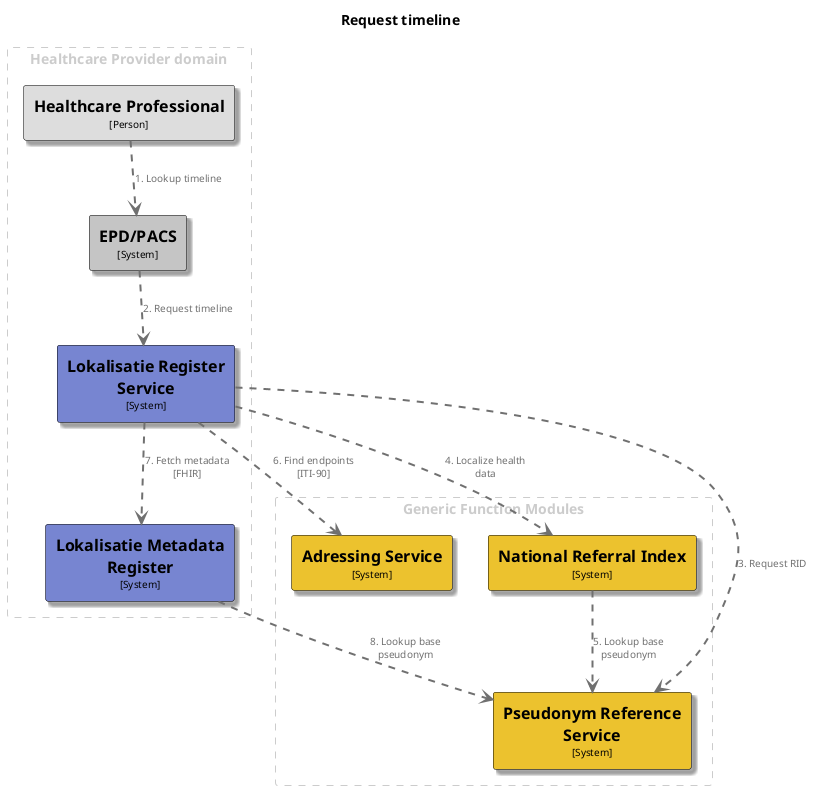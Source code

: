 @startuml
set separator none
title Request timeline

top to bottom direction

skinparam {
  arrowFontSize 10
  defaultTextAlignment center
  wrapWidth 200
  maxMessageSize 100
}

hide stereotype

skinparam rectangle<<AdressingService>> {
  BackgroundColor #ecc22e
  FontColor #000000
  BorderColor #000000
  shadowing true
}
skinparam rectangle<<EPDPACS>> {
  BackgroundColor #c5c5c5
  FontColor #000000
  BorderColor #000000
  shadowing true
}
skinparam rectangle<<HealthcareProfessional>> {
  BackgroundColor #dddddd
  FontColor #000000
  BorderColor #000000
  shadowing true
}
skinparam rectangle<<LokalisatieMetadataRegister>> {
  BackgroundColor #7785d1
  FontColor #000000
  BorderColor #000000
  shadowing true
}
skinparam rectangle<<LokalisatieRegisterService>> {
  BackgroundColor #7785d1
  FontColor #000000
  BorderColor #000000
  shadowing true
}
skinparam rectangle<<NationalReferralIndex>> {
  BackgroundColor #ecc22e
  FontColor #000000
  BorderColor #000000
  shadowing true
}
skinparam rectangle<<PseudonymReferenceService>> {
  BackgroundColor #ecc22e
  FontColor #000000
  BorderColor #000000
  shadowing true
}

rectangle "Generic Function Modules" <<group1>> as group1 {
  skinparam RectangleBorderColor<<group1>> #cccccc
  skinparam RectangleFontColor<<group1>> #cccccc
  skinparam RectangleBorderStyle<<group1>> dashed

  rectangle "==Pseudonym Reference Service\n<size:10>[System]</size>" <<PseudonymReferenceService>> as PseudonymReferenceService
  rectangle "==Adressing Service\n<size:10>[System]</size>" <<AdressingService>> as AdressingService
  rectangle "==National Referral Index\n<size:10>[System]</size>" <<NationalReferralIndex>> as NationalReferralIndex
}

rectangle "Healthcare Provider domain" <<group2>> as group2 {
  skinparam RectangleBorderColor<<group2>> #cccccc
  skinparam RectangleFontColor<<group2>> #cccccc
  skinparam RectangleBorderStyle<<group2>> dashed

  rectangle "==Lokalisatie Metadata Register\n<size:10>[System]</size>" <<LokalisatieMetadataRegister>> as LokalisatieMetadataRegister
  rectangle "==Lokalisatie Register Service\n<size:10>[System]</size>" <<LokalisatieRegisterService>> as LokalisatieRegisterService
  rectangle "==Healthcare Professional\n<size:10>[Person]</size>" <<HealthcareProfessional>> as HealthcareProfessional
  rectangle "==EPD/PACS\n<size:10>[System]</size>" <<EPDPACS>> as EPDPACS
}

HealthcareProfessional .[#707070,thickness=2].> EPDPACS : "<color:#707070>1. Lookup timeline"
EPDPACS .[#707070,thickness=2].> LokalisatieRegisterService : "<color:#707070>2. Request timeline"
LokalisatieRegisterService .[#707070,thickness=2].> PseudonymReferenceService : "<color:#707070>3. Request RID"
LokalisatieRegisterService .[#707070,thickness=2].> NationalReferralIndex : "<color:#707070>4. Localize health data"
NationalReferralIndex .[#707070,thickness=2].> PseudonymReferenceService : "<color:#707070>5. Lookup base pseudonym"
LokalisatieRegisterService .[#707070,thickness=2].> AdressingService : "<color:#707070>6. Find endpoints [ITI-90]"
LokalisatieRegisterService .[#707070,thickness=2].> LokalisatieMetadataRegister : "<color:#707070>7. Fetch metadata [FHIR]"
LokalisatieMetadataRegister .[#707070,thickness=2].> PseudonymReferenceService : "<color:#707070>8. Lookup base pseudonym"
@enduml